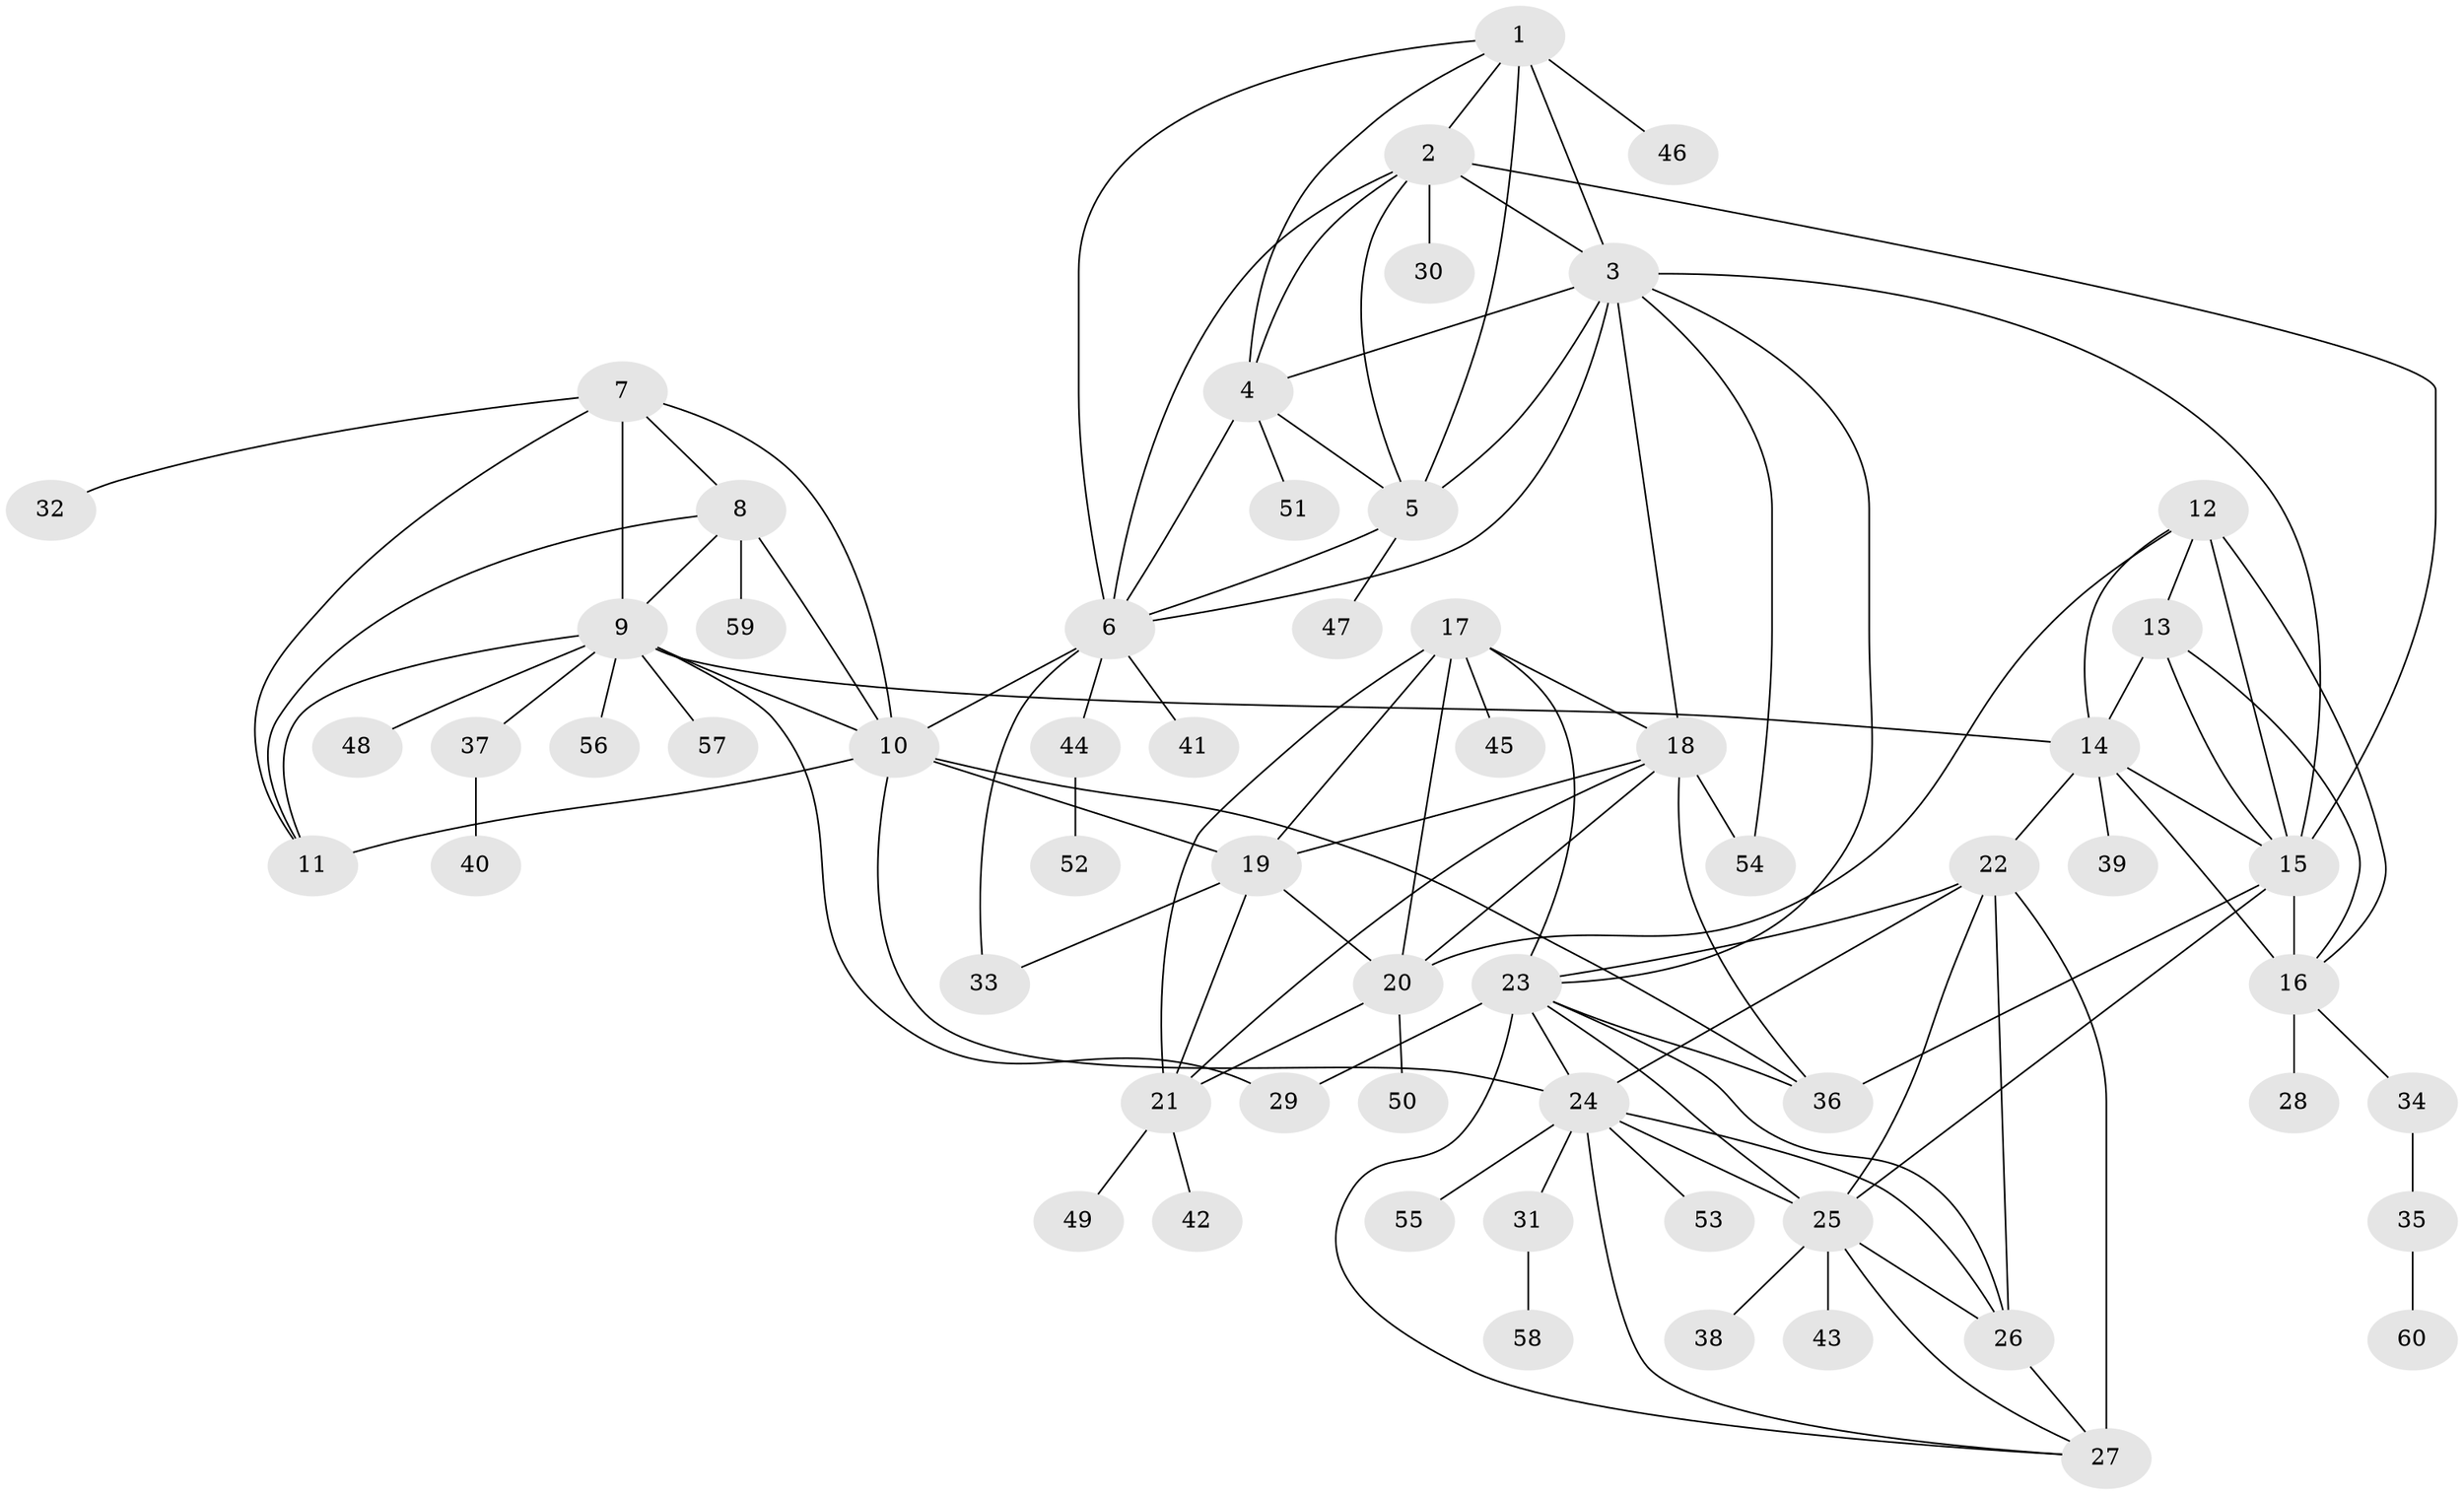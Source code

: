 // original degree distribution, {8: 0.08333333333333333, 9: 0.025, 7: 0.041666666666666664, 11: 0.016666666666666666, 12: 0.016666666666666666, 6: 0.016666666666666666, 5: 0.025, 10: 0.016666666666666666, 14: 0.008333333333333333, 1: 0.575, 2: 0.13333333333333333, 3: 0.03333333333333333, 4: 0.008333333333333333}
// Generated by graph-tools (version 1.1) at 2025/37/03/09/25 02:37:19]
// undirected, 60 vertices, 111 edges
graph export_dot {
graph [start="1"]
  node [color=gray90,style=filled];
  1;
  2;
  3;
  4;
  5;
  6;
  7;
  8;
  9;
  10;
  11;
  12;
  13;
  14;
  15;
  16;
  17;
  18;
  19;
  20;
  21;
  22;
  23;
  24;
  25;
  26;
  27;
  28;
  29;
  30;
  31;
  32;
  33;
  34;
  35;
  36;
  37;
  38;
  39;
  40;
  41;
  42;
  43;
  44;
  45;
  46;
  47;
  48;
  49;
  50;
  51;
  52;
  53;
  54;
  55;
  56;
  57;
  58;
  59;
  60;
  1 -- 2 [weight=1.0];
  1 -- 3 [weight=1.0];
  1 -- 4 [weight=1.0];
  1 -- 5 [weight=1.0];
  1 -- 6 [weight=1.0];
  1 -- 46 [weight=2.0];
  2 -- 3 [weight=1.0];
  2 -- 4 [weight=1.0];
  2 -- 5 [weight=1.0];
  2 -- 6 [weight=1.0];
  2 -- 15 [weight=1.0];
  2 -- 30 [weight=2.0];
  3 -- 4 [weight=1.0];
  3 -- 5 [weight=2.0];
  3 -- 6 [weight=1.0];
  3 -- 15 [weight=1.0];
  3 -- 18 [weight=1.0];
  3 -- 23 [weight=1.0];
  3 -- 54 [weight=1.0];
  4 -- 5 [weight=1.0];
  4 -- 6 [weight=1.0];
  4 -- 51 [weight=1.0];
  5 -- 6 [weight=1.0];
  5 -- 47 [weight=1.0];
  6 -- 10 [weight=1.0];
  6 -- 33 [weight=2.0];
  6 -- 41 [weight=1.0];
  6 -- 44 [weight=1.0];
  7 -- 8 [weight=1.0];
  7 -- 9 [weight=1.0];
  7 -- 10 [weight=2.0];
  7 -- 11 [weight=1.0];
  7 -- 32 [weight=2.0];
  8 -- 9 [weight=1.0];
  8 -- 10 [weight=2.0];
  8 -- 11 [weight=1.0];
  8 -- 59 [weight=2.0];
  9 -- 10 [weight=2.0];
  9 -- 11 [weight=1.0];
  9 -- 14 [weight=1.0];
  9 -- 29 [weight=1.0];
  9 -- 37 [weight=1.0];
  9 -- 48 [weight=1.0];
  9 -- 56 [weight=1.0];
  9 -- 57 [weight=1.0];
  10 -- 11 [weight=3.0];
  10 -- 19 [weight=1.0];
  10 -- 24 [weight=1.0];
  10 -- 36 [weight=1.0];
  12 -- 13 [weight=1.0];
  12 -- 14 [weight=1.0];
  12 -- 15 [weight=2.0];
  12 -- 16 [weight=1.0];
  12 -- 20 [weight=1.0];
  13 -- 14 [weight=1.0];
  13 -- 15 [weight=3.0];
  13 -- 16 [weight=1.0];
  14 -- 15 [weight=2.0];
  14 -- 16 [weight=1.0];
  14 -- 22 [weight=1.0];
  14 -- 39 [weight=1.0];
  15 -- 16 [weight=2.0];
  15 -- 25 [weight=1.0];
  15 -- 36 [weight=1.0];
  16 -- 28 [weight=3.0];
  16 -- 34 [weight=1.0];
  17 -- 18 [weight=1.0];
  17 -- 19 [weight=1.0];
  17 -- 20 [weight=2.0];
  17 -- 21 [weight=1.0];
  17 -- 23 [weight=1.0];
  17 -- 45 [weight=1.0];
  18 -- 19 [weight=1.0];
  18 -- 20 [weight=2.0];
  18 -- 21 [weight=1.0];
  18 -- 36 [weight=1.0];
  18 -- 54 [weight=2.0];
  19 -- 20 [weight=2.0];
  19 -- 21 [weight=1.0];
  19 -- 33 [weight=1.0];
  20 -- 21 [weight=2.0];
  20 -- 50 [weight=1.0];
  21 -- 42 [weight=1.0];
  21 -- 49 [weight=1.0];
  22 -- 23 [weight=1.0];
  22 -- 24 [weight=1.0];
  22 -- 25 [weight=1.0];
  22 -- 26 [weight=1.0];
  22 -- 27 [weight=6.0];
  23 -- 24 [weight=1.0];
  23 -- 25 [weight=1.0];
  23 -- 26 [weight=1.0];
  23 -- 27 [weight=1.0];
  23 -- 29 [weight=5.0];
  23 -- 36 [weight=1.0];
  24 -- 25 [weight=1.0];
  24 -- 26 [weight=1.0];
  24 -- 27 [weight=1.0];
  24 -- 31 [weight=1.0];
  24 -- 53 [weight=1.0];
  24 -- 55 [weight=3.0];
  25 -- 26 [weight=1.0];
  25 -- 27 [weight=1.0];
  25 -- 38 [weight=1.0];
  25 -- 43 [weight=1.0];
  26 -- 27 [weight=1.0];
  31 -- 58 [weight=1.0];
  34 -- 35 [weight=1.0];
  35 -- 60 [weight=1.0];
  37 -- 40 [weight=1.0];
  44 -- 52 [weight=1.0];
}
